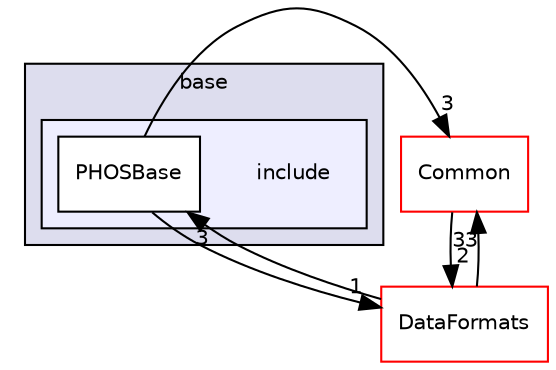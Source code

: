 digraph "/home/travis/build/AliceO2Group/AliceO2/Detectors/PHOS/base/include" {
  bgcolor=transparent;
  compound=true
  node [ fontsize="10", fontname="Helvetica"];
  edge [ labelfontsize="10", labelfontname="Helvetica"];
  subgraph clusterdir_fa21b46838f21636bfdcc60e4853f0ed {
    graph [ bgcolor="#ddddee", pencolor="black", label="base" fontname="Helvetica", fontsize="10", URL="dir_fa21b46838f21636bfdcc60e4853f0ed.html"]
  subgraph clusterdir_f058686c474bc52b3556fa4d6d8e7462 {
    graph [ bgcolor="#eeeeff", pencolor="black", label="" URL="dir_f058686c474bc52b3556fa4d6d8e7462.html"];
    dir_f058686c474bc52b3556fa4d6d8e7462 [shape=plaintext label="include"];
    dir_ac66505510ad77c0e6744cb08290af4d [shape=box label="PHOSBase" color="black" fillcolor="white" style="filled" URL="dir_ac66505510ad77c0e6744cb08290af4d.html"];
  }
  }
  dir_4ab6b4cc6a7edbff49100e9123df213f [shape=box label="Common" color="red" URL="dir_4ab6b4cc6a7edbff49100e9123df213f.html"];
  dir_2171f7ec022c5423887b07c69b2f5b48 [shape=box label="DataFormats" color="red" URL="dir_2171f7ec022c5423887b07c69b2f5b48.html"];
  dir_4ab6b4cc6a7edbff49100e9123df213f->dir_2171f7ec022c5423887b07c69b2f5b48 [headlabel="2", labeldistance=1.5 headhref="dir_000027_000076.html"];
  dir_ac66505510ad77c0e6744cb08290af4d->dir_4ab6b4cc6a7edbff49100e9123df213f [headlabel="3", labeldistance=1.5 headhref="dir_000211_000027.html"];
  dir_ac66505510ad77c0e6744cb08290af4d->dir_2171f7ec022c5423887b07c69b2f5b48 [headlabel="1", labeldistance=1.5 headhref="dir_000211_000076.html"];
  dir_2171f7ec022c5423887b07c69b2f5b48->dir_4ab6b4cc6a7edbff49100e9123df213f [headlabel="33", labeldistance=1.5 headhref="dir_000076_000027.html"];
  dir_2171f7ec022c5423887b07c69b2f5b48->dir_ac66505510ad77c0e6744cb08290af4d [headlabel="3", labeldistance=1.5 headhref="dir_000076_000211.html"];
}
